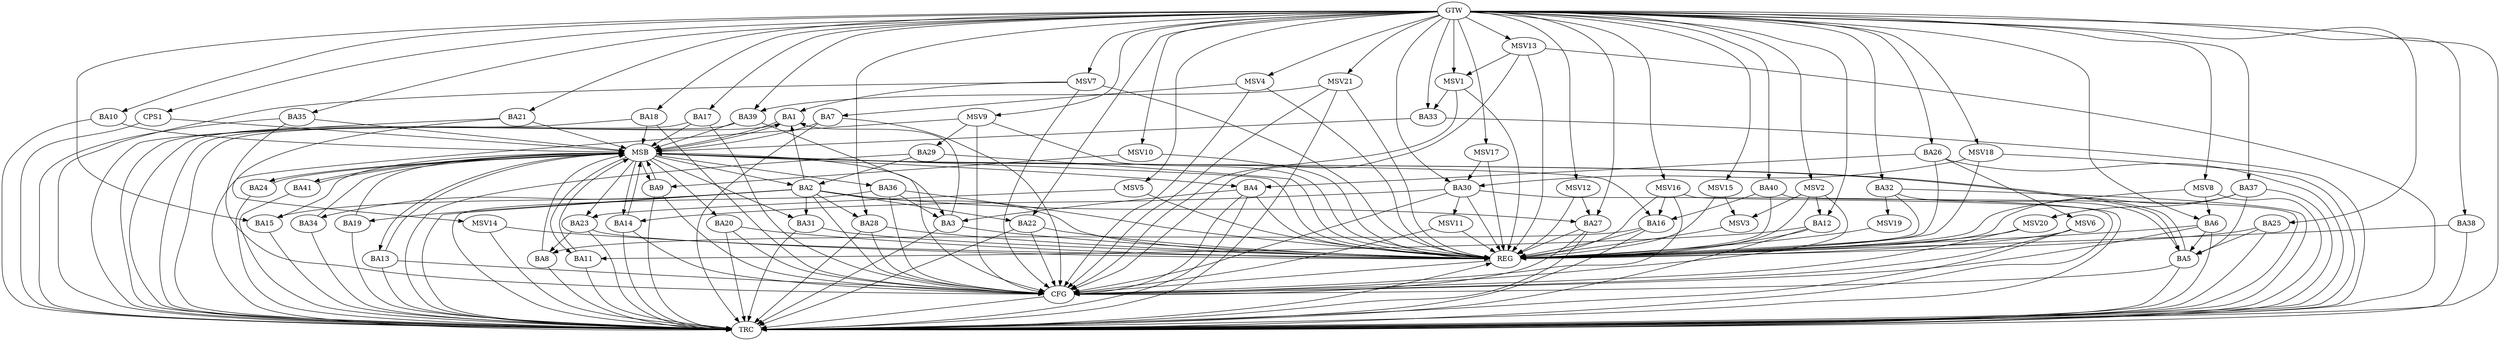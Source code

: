 strict digraph G {
  BA1 [ label="BA1" ];
  BA2 [ label="BA2" ];
  BA3 [ label="BA3" ];
  BA4 [ label="BA4" ];
  BA5 [ label="BA5" ];
  BA6 [ label="BA6" ];
  BA7 [ label="BA7" ];
  BA8 [ label="BA8" ];
  BA9 [ label="BA9" ];
  BA10 [ label="BA10" ];
  BA11 [ label="BA11" ];
  BA12 [ label="BA12" ];
  BA13 [ label="BA13" ];
  BA14 [ label="BA14" ];
  BA15 [ label="BA15" ];
  BA16 [ label="BA16" ];
  BA17 [ label="BA17" ];
  BA18 [ label="BA18" ];
  BA19 [ label="BA19" ];
  BA20 [ label="BA20" ];
  BA21 [ label="BA21" ];
  BA22 [ label="BA22" ];
  BA23 [ label="BA23" ];
  BA24 [ label="BA24" ];
  BA25 [ label="BA25" ];
  BA26 [ label="BA26" ];
  BA27 [ label="BA27" ];
  BA28 [ label="BA28" ];
  BA29 [ label="BA29" ];
  BA30 [ label="BA30" ];
  BA31 [ label="BA31" ];
  BA32 [ label="BA32" ];
  BA33 [ label="BA33" ];
  BA34 [ label="BA34" ];
  BA35 [ label="BA35" ];
  BA36 [ label="BA36" ];
  BA37 [ label="BA37" ];
  BA38 [ label="BA38" ];
  BA39 [ label="BA39" ];
  BA40 [ label="BA40" ];
  BA41 [ label="BA41" ];
  CPS1 [ label="CPS1" ];
  GTW [ label="GTW" ];
  REG [ label="REG" ];
  MSB [ label="MSB" ];
  CFG [ label="CFG" ];
  TRC [ label="TRC" ];
  MSV1 [ label="MSV1" ];
  MSV2 [ label="MSV2" ];
  MSV3 [ label="MSV3" ];
  MSV4 [ label="MSV4" ];
  MSV5 [ label="MSV5" ];
  MSV6 [ label="MSV6" ];
  MSV7 [ label="MSV7" ];
  MSV8 [ label="MSV8" ];
  MSV9 [ label="MSV9" ];
  MSV10 [ label="MSV10" ];
  MSV11 [ label="MSV11" ];
  MSV12 [ label="MSV12" ];
  MSV13 [ label="MSV13" ];
  MSV14 [ label="MSV14" ];
  MSV15 [ label="MSV15" ];
  MSV16 [ label="MSV16" ];
  MSV17 [ label="MSV17" ];
  MSV18 [ label="MSV18" ];
  MSV19 [ label="MSV19" ];
  MSV20 [ label="MSV20" ];
  MSV21 [ label="MSV21" ];
  BA2 -> BA1;
  BA3 -> BA1;
  BA4 -> BA3;
  BA6 -> BA5;
  BA12 -> BA11;
  BA16 -> BA8;
  BA23 -> BA8;
  BA25 -> BA5;
  BA26 -> BA4;
  BA29 -> BA2;
  BA30 -> BA14;
  BA32 -> BA5;
  BA36 -> BA3;
  BA37 -> BA5;
  BA40 -> BA16;
  GTW -> BA6;
  GTW -> BA10;
  GTW -> BA12;
  GTW -> BA15;
  GTW -> BA17;
  GTW -> BA18;
  GTW -> BA21;
  GTW -> BA22;
  GTW -> BA25;
  GTW -> BA26;
  GTW -> BA27;
  GTW -> BA28;
  GTW -> BA30;
  GTW -> BA32;
  GTW -> BA33;
  GTW -> BA35;
  GTW -> BA37;
  GTW -> BA38;
  GTW -> BA39;
  GTW -> BA40;
  GTW -> CPS1;
  BA2 -> REG;
  BA3 -> REG;
  BA4 -> REG;
  BA6 -> REG;
  BA12 -> REG;
  BA16 -> REG;
  BA20 -> REG;
  BA22 -> REG;
  BA23 -> REG;
  BA25 -> REG;
  BA26 -> REG;
  BA27 -> REG;
  BA28 -> REG;
  BA29 -> REG;
  BA30 -> REG;
  BA31 -> REG;
  BA32 -> REG;
  BA36 -> REG;
  BA37 -> REG;
  BA38 -> REG;
  BA40 -> REG;
  BA1 -> MSB;
  MSB -> BA2;
  MSB -> REG;
  BA5 -> MSB;
  MSB -> BA4;
  BA7 -> MSB;
  MSB -> BA3;
  BA8 -> MSB;
  BA9 -> MSB;
  MSB -> BA5;
  BA10 -> MSB;
  BA11 -> MSB;
  BA13 -> MSB;
  MSB -> BA1;
  BA14 -> MSB;
  BA15 -> MSB;
  BA17 -> MSB;
  BA18 -> MSB;
  MSB -> BA14;
  BA19 -> MSB;
  BA21 -> MSB;
  BA24 -> MSB;
  MSB -> BA20;
  BA33 -> MSB;
  BA34 -> MSB;
  MSB -> BA16;
  BA35 -> MSB;
  BA39 -> MSB;
  MSB -> BA11;
  BA41 -> MSB;
  MSB -> BA23;
  CPS1 -> MSB;
  MSB -> BA13;
  MSB -> BA31;
  MSB -> BA36;
  MSB -> BA41;
  MSB -> BA24;
  MSB -> BA9;
  BA2 -> CFG;
  BA4 -> CFG;
  BA18 -> CFG;
  BA22 -> CFG;
  BA39 -> CFG;
  BA28 -> CFG;
  BA14 -> CFG;
  BA35 -> CFG;
  BA27 -> CFG;
  BA6 -> CFG;
  BA9 -> CFG;
  BA30 -> CFG;
  BA7 -> CFG;
  BA17 -> CFG;
  BA13 -> CFG;
  BA5 -> CFG;
  BA36 -> CFG;
  BA20 -> CFG;
  REG -> CFG;
  BA1 -> TRC;
  BA2 -> TRC;
  BA3 -> TRC;
  BA4 -> TRC;
  BA5 -> TRC;
  BA6 -> TRC;
  BA7 -> TRC;
  BA8 -> TRC;
  BA9 -> TRC;
  BA10 -> TRC;
  BA11 -> TRC;
  BA12 -> TRC;
  BA13 -> TRC;
  BA14 -> TRC;
  BA15 -> TRC;
  BA16 -> TRC;
  BA17 -> TRC;
  BA18 -> TRC;
  BA19 -> TRC;
  BA20 -> TRC;
  BA21 -> TRC;
  BA22 -> TRC;
  BA23 -> TRC;
  BA24 -> TRC;
  BA25 -> TRC;
  BA26 -> TRC;
  BA27 -> TRC;
  BA28 -> TRC;
  BA29 -> TRC;
  BA30 -> TRC;
  BA31 -> TRC;
  BA32 -> TRC;
  BA33 -> TRC;
  BA34 -> TRC;
  BA35 -> TRC;
  BA36 -> TRC;
  BA37 -> TRC;
  BA38 -> TRC;
  BA39 -> TRC;
  BA40 -> TRC;
  BA41 -> TRC;
  CPS1 -> TRC;
  GTW -> TRC;
  CFG -> TRC;
  TRC -> REG;
  BA2 -> BA31;
  BA2 -> BA22;
  BA2 -> BA27;
  BA2 -> BA15;
  BA2 -> BA28;
  BA2 -> BA34;
  BA2 -> BA19;
  MSV1 -> BA33;
  GTW -> MSV1;
  MSV1 -> REG;
  MSV1 -> CFG;
  MSV2 -> BA12;
  GTW -> MSV2;
  MSV2 -> REG;
  MSV2 -> CFG;
  MSV2 -> MSV3;
  MSV3 -> REG;
  MSV4 -> BA7;
  GTW -> MSV4;
  MSV4 -> REG;
  MSV4 -> CFG;
  MSV5 -> BA23;
  GTW -> MSV5;
  MSV5 -> REG;
  BA26 -> MSV6;
  MSV6 -> REG;
  MSV6 -> TRC;
  MSV6 -> CFG;
  MSV7 -> BA1;
  GTW -> MSV7;
  MSV7 -> REG;
  MSV7 -> TRC;
  MSV7 -> CFG;
  MSV8 -> BA6;
  GTW -> MSV8;
  MSV8 -> REG;
  MSV8 -> TRC;
  MSV9 -> BA29;
  GTW -> MSV9;
  MSV9 -> REG;
  MSV9 -> TRC;
  MSV9 -> CFG;
  MSV10 -> BA9;
  GTW -> MSV10;
  MSV10 -> REG;
  BA30 -> MSV11;
  MSV11 -> REG;
  MSV11 -> CFG;
  MSV12 -> BA27;
  GTW -> MSV12;
  MSV12 -> REG;
  MSV13 -> MSV1;
  GTW -> MSV13;
  MSV13 -> REG;
  MSV13 -> TRC;
  MSV13 -> CFG;
  BA21 -> MSV14;
  MSV14 -> REG;
  MSV14 -> TRC;
  MSV15 -> MSV3;
  GTW -> MSV15;
  MSV15 -> REG;
  MSV16 -> BA16;
  GTW -> MSV16;
  MSV16 -> REG;
  MSV16 -> TRC;
  MSV16 -> CFG;
  MSV17 -> BA30;
  GTW -> MSV17;
  MSV17 -> REG;
  MSV18 -> BA30;
  GTW -> MSV18;
  MSV18 -> REG;
  MSV18 -> TRC;
  BA32 -> MSV19;
  MSV19 -> REG;
  BA37 -> MSV20;
  MSV20 -> REG;
  MSV20 -> CFG;
  MSV21 -> BA39;
  GTW -> MSV21;
  MSV21 -> REG;
  MSV21 -> TRC;
  MSV21 -> CFG;
}
